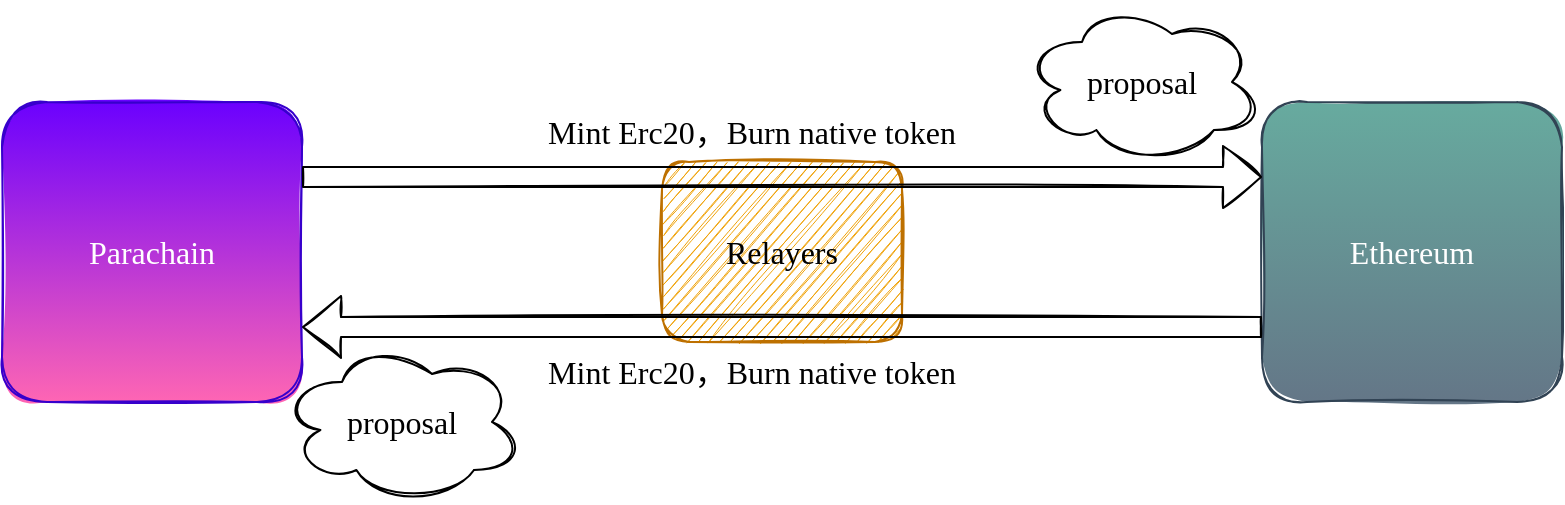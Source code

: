 <mxfile version="16.1.2" type="github">
  <diagram id="Y5_tqUE68A9R9Nfp80as" name="第 1 页">
    <mxGraphModel dx="983" dy="580" grid="1" gridSize="10" guides="1" tooltips="1" connect="1" arrows="1" fold="1" page="1" pageScale="1" pageWidth="827" pageHeight="1169" math="0" shadow="0">
      <root>
        <mxCell id="0" />
        <mxCell id="1" parent="0" />
        <mxCell id="YVSVawwebp_zgM7H3Hx8-1" value="Parachain" style="rounded=1;whiteSpace=wrap;html=1;fontSize=16;sketch=1;fontFamily=Comic Sans MS;fillColor=#6a00ff;fontColor=#ffffff;strokeColor=#3700CC;gradientColor=#FF66B3;" vertex="1" parent="1">
          <mxGeometry x="60" y="150" width="150" height="150" as="geometry" />
        </mxCell>
        <mxCell id="YVSVawwebp_zgM7H3Hx8-2" value="Ethereum" style="rounded=1;whiteSpace=wrap;html=1;fontSize=16;sketch=1;fontFamily=Comic Sans MS;fillColor=#647687;fontColor=#ffffff;strokeColor=#314354;gradientColor=#67AB9F;gradientDirection=north;" vertex="1" parent="1">
          <mxGeometry x="690" y="150" width="150" height="150" as="geometry" />
        </mxCell>
        <mxCell id="YVSVawwebp_zgM7H3Hx8-3" value="Relayers" style="rounded=1;whiteSpace=wrap;html=1;fontSize=16;shadow=0;glass=0;sketch=1;fontFamily=Comic Sans MS;fillColor=#f0a30a;fontColor=#000000;strokeColor=#BD7000;" vertex="1" parent="1">
          <mxGeometry x="390" y="180" width="120" height="90" as="geometry" />
        </mxCell>
        <mxCell id="YVSVawwebp_zgM7H3Hx8-4" value="" style="endArrow=classic;html=1;rounded=1;fontSize=16;exitX=1;exitY=0.25;exitDx=0;exitDy=0;entryX=0;entryY=0.25;entryDx=0;entryDy=0;strokeWidth=1;shape=flexArrow;sketch=1;" edge="1" parent="1" source="YVSVawwebp_zgM7H3Hx8-1" target="YVSVawwebp_zgM7H3Hx8-2">
          <mxGeometry width="50" height="50" relative="1" as="geometry">
            <mxPoint x="390" y="320" as="sourcePoint" />
            <mxPoint x="440" y="270" as="targetPoint" />
          </mxGeometry>
        </mxCell>
        <mxCell id="YVSVawwebp_zgM7H3Hx8-5" value="" style="endArrow=classic;html=1;rounded=1;fontSize=16;exitX=0;exitY=0.75;exitDx=0;exitDy=0;entryX=1;entryY=0.75;entryDx=0;entryDy=0;strokeWidth=1;shape=flexArrow;sketch=1;" edge="1" parent="1" source="YVSVawwebp_zgM7H3Hx8-2" target="YVSVawwebp_zgM7H3Hx8-1">
          <mxGeometry width="50" height="50" relative="1" as="geometry">
            <mxPoint x="390" y="320" as="sourcePoint" />
            <mxPoint x="440" y="270" as="targetPoint" />
          </mxGeometry>
        </mxCell>
        <mxCell id="YVSVawwebp_zgM7H3Hx8-6" value="Mint Erc20，Burn native token" style="text;html=1;strokeColor=none;fillColor=none;align=center;verticalAlign=middle;whiteSpace=wrap;rounded=0;fontSize=16;fontFamily=Comic Sans MS;" vertex="1" parent="1">
          <mxGeometry x="270" y="270" width="330" height="30" as="geometry" />
        </mxCell>
        <mxCell id="YVSVawwebp_zgM7H3Hx8-7" value="Mint Erc20，Burn native token" style="text;html=1;strokeColor=none;fillColor=none;align=center;verticalAlign=middle;whiteSpace=wrap;rounded=0;fontSize=16;fontFamily=Comic Sans MS;" vertex="1" parent="1">
          <mxGeometry x="270" y="150" width="330" height="30" as="geometry" />
        </mxCell>
        <mxCell id="YVSVawwebp_zgM7H3Hx8-9" value="proposal" style="ellipse;shape=cloud;whiteSpace=wrap;html=1;rounded=1;shadow=0;glass=0;sketch=1;fontFamily=Comic Sans MS;fontSize=16;" vertex="1" parent="1">
          <mxGeometry x="570" y="100" width="120" height="80" as="geometry" />
        </mxCell>
        <mxCell id="YVSVawwebp_zgM7H3Hx8-15" value="proposal" style="ellipse;shape=cloud;whiteSpace=wrap;html=1;rounded=1;shadow=0;glass=0;sketch=1;fontFamily=Comic Sans MS;fontSize=16;" vertex="1" parent="1">
          <mxGeometry x="200" y="270" width="120" height="80" as="geometry" />
        </mxCell>
      </root>
    </mxGraphModel>
  </diagram>
</mxfile>

